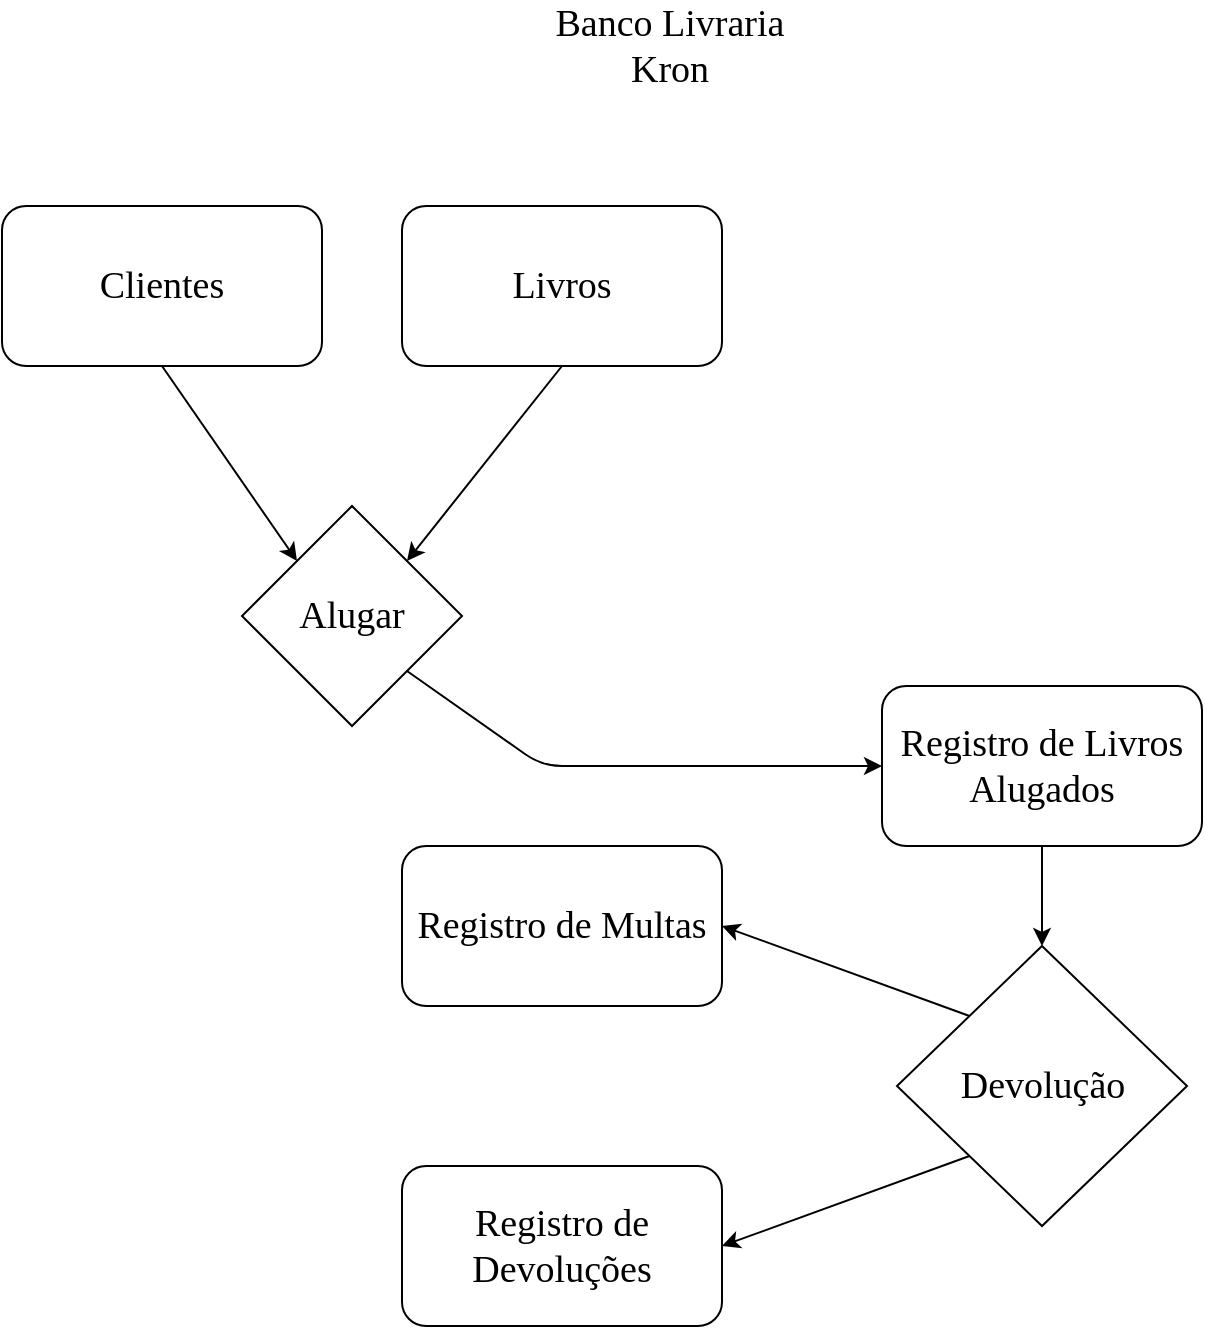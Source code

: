 <mxfile>
    <diagram id="rLFQORjLkLXBGLeW2nUi" name="Página-1">
        <mxGraphModel dx="953" dy="782" grid="1" gridSize="10" guides="1" tooltips="1" connect="1" arrows="1" fold="1" page="1" pageScale="1" pageWidth="827" pageHeight="1169" math="0" shadow="0">
            <root>
                <mxCell id="0"/>
                <mxCell id="1" parent="0"/>
                <mxCell id="2" value="Banco Livraria Kron" style="text;html=1;strokeColor=none;fillColor=none;align=center;verticalAlign=middle;whiteSpace=wrap;rounded=0;fontFamily=Cascadia Mono;fontSource=https%3A%2F%2Ffonts.googleapis.com%2Fcss%3Ffamily%3DCascadia%2BMono;fontSize=19;" parent="1" vertex="1">
                    <mxGeometry x="339" y="30" width="150" height="20" as="geometry"/>
                </mxCell>
                <mxCell id="3" value="Clientes" style="rounded=1;whiteSpace=wrap;html=1;fontFamily=Cascadia Mono;fontSource=https%3A%2F%2Ffonts.googleapis.com%2Fcss%3Ffamily%3DCascadia%2BMono;fontSize=19;" parent="1" vertex="1">
                    <mxGeometry x="80" y="120" width="160" height="80" as="geometry"/>
                </mxCell>
                <mxCell id="4" value="Livros" style="rounded=1;whiteSpace=wrap;html=1;fontFamily=Cascadia Mono;fontSource=https%3A%2F%2Ffonts.googleapis.com%2Fcss%3Ffamily%3DCascadia%2BMono;fontSize=19;" parent="1" vertex="1">
                    <mxGeometry x="280" y="120" width="160" height="80" as="geometry"/>
                </mxCell>
                <mxCell id="6" value="Registro de Livros Alugados" style="rounded=1;whiteSpace=wrap;html=1;fontFamily=Cascadia Mono;fontSource=https%3A%2F%2Ffonts.googleapis.com%2Fcss%3Ffamily%3DCascadia%2BMono;fontSize=19;" parent="1" vertex="1">
                    <mxGeometry x="520" y="360" width="160" height="80" as="geometry"/>
                </mxCell>
                <mxCell id="7" value="Alugar" style="rhombus;whiteSpace=wrap;html=1;fontFamily=Cascadia Mono;fontSource=https%3A%2F%2Ffonts.googleapis.com%2Fcss%3Ffamily%3DCascadia%2BMono;fontSize=19;" parent="1" vertex="1">
                    <mxGeometry x="200" y="270" width="110" height="110" as="geometry"/>
                </mxCell>
                <mxCell id="8" value="" style="endArrow=classic;html=1;fontFamily=Cascadia Mono;fontSource=https%3A%2F%2Ffonts.googleapis.com%2Fcss%3Ffamily%3DCascadia%2BMono;fontSize=19;exitX=0.5;exitY=1;exitDx=0;exitDy=0;entryX=0;entryY=0;entryDx=0;entryDy=0;" parent="1" source="3" target="7" edge="1">
                    <mxGeometry width="50" height="50" relative="1" as="geometry">
                        <mxPoint x="370" y="280" as="sourcePoint"/>
                        <mxPoint x="420" y="230" as="targetPoint"/>
                    </mxGeometry>
                </mxCell>
                <mxCell id="9" value="" style="endArrow=classic;html=1;fontFamily=Cascadia Mono;fontSource=https%3A%2F%2Ffonts.googleapis.com%2Fcss%3Ffamily%3DCascadia%2BMono;fontSize=19;exitX=0.5;exitY=1;exitDx=0;exitDy=0;entryX=1;entryY=0;entryDx=0;entryDy=0;" parent="1" source="4" target="7" edge="1">
                    <mxGeometry width="50" height="50" relative="1" as="geometry">
                        <mxPoint x="170" y="210" as="sourcePoint"/>
                        <mxPoint x="250" y="330" as="targetPoint"/>
                    </mxGeometry>
                </mxCell>
                <mxCell id="12" value="" style="endArrow=classic;html=1;fontFamily=Cascadia Mono;fontSource=https%3A%2F%2Ffonts.googleapis.com%2Fcss%3Ffamily%3DCascadia%2BMono;fontSize=19;exitX=1;exitY=1;exitDx=0;exitDy=0;entryX=0;entryY=0.5;entryDx=0;entryDy=0;" parent="1" source="7" target="6" edge="1">
                    <mxGeometry width="50" height="50" relative="1" as="geometry">
                        <mxPoint x="370" y="280" as="sourcePoint"/>
                        <mxPoint x="420" y="230" as="targetPoint"/>
                        <Array as="points">
                            <mxPoint x="350" y="400"/>
                        </Array>
                    </mxGeometry>
                </mxCell>
                <mxCell id="13" value="Registro de Devoluções" style="rounded=1;whiteSpace=wrap;html=1;fontFamily=Cascadia Mono;fontSource=https%3A%2F%2Ffonts.googleapis.com%2Fcss%3Ffamily%3DCascadia%2BMono;fontSize=19;" parent="1" vertex="1">
                    <mxGeometry x="280" y="600" width="160" height="80" as="geometry"/>
                </mxCell>
                <mxCell id="14" value="" style="endArrow=classic;html=1;fontFamily=Cascadia Mono;fontSource=https%3A%2F%2Ffonts.googleapis.com%2Fcss%3Ffamily%3DCascadia%2BMono;fontSize=19;exitX=0.5;exitY=1;exitDx=0;exitDy=0;entryX=0.5;entryY=0;entryDx=0;entryDy=0;" parent="1" source="6" target="15" edge="1">
                    <mxGeometry width="50" height="50" relative="1" as="geometry">
                        <mxPoint x="370" y="420" as="sourcePoint"/>
                        <mxPoint x="420" y="370" as="targetPoint"/>
                    </mxGeometry>
                </mxCell>
                <mxCell id="15" value="Devolução" style="rhombus;whiteSpace=wrap;html=1;fontFamily=Cascadia Mono;fontSource=https%3A%2F%2Ffonts.googleapis.com%2Fcss%3Ffamily%3DCascadia%2BMono;fontSize=19;" parent="1" vertex="1">
                    <mxGeometry x="527.5" y="490" width="145" height="140" as="geometry"/>
                </mxCell>
                <mxCell id="16" value="" style="endArrow=classic;html=1;fontFamily=Cascadia Mono;fontSource=https%3A%2F%2Ffonts.googleapis.com%2Fcss%3Ffamily%3DCascadia%2BMono;fontSize=19;exitX=0;exitY=1;exitDx=0;exitDy=0;entryX=1;entryY=0.5;entryDx=0;entryDy=0;" parent="1" source="15" target="13" edge="1">
                    <mxGeometry width="50" height="50" relative="1" as="geometry">
                        <mxPoint x="370" y="590" as="sourcePoint"/>
                        <mxPoint x="420" y="540" as="targetPoint"/>
                    </mxGeometry>
                </mxCell>
                <mxCell id="17" value="Registro de Multas" style="rounded=1;whiteSpace=wrap;html=1;fontFamily=Cascadia Mono;fontSource=https%3A%2F%2Ffonts.googleapis.com%2Fcss%3Ffamily%3DCascadia%2BMono;fontSize=19;" parent="1" vertex="1">
                    <mxGeometry x="280" y="440" width="160" height="80" as="geometry"/>
                </mxCell>
                <mxCell id="18" value="" style="endArrow=classic;html=1;fontFamily=Cascadia Mono;fontSource=https%3A%2F%2Ffonts.googleapis.com%2Fcss%3Ffamily%3DCascadia%2BMono;fontSize=19;exitX=0;exitY=0;exitDx=0;exitDy=0;entryX=1;entryY=0.5;entryDx=0;entryDy=0;" parent="1" source="15" target="17" edge="1">
                    <mxGeometry width="50" height="50" relative="1" as="geometry">
                        <mxPoint x="560" y="520" as="sourcePoint"/>
                        <mxPoint x="420" y="480" as="targetPoint"/>
                    </mxGeometry>
                </mxCell>
            </root>
        </mxGraphModel>
    </diagram>
</mxfile>